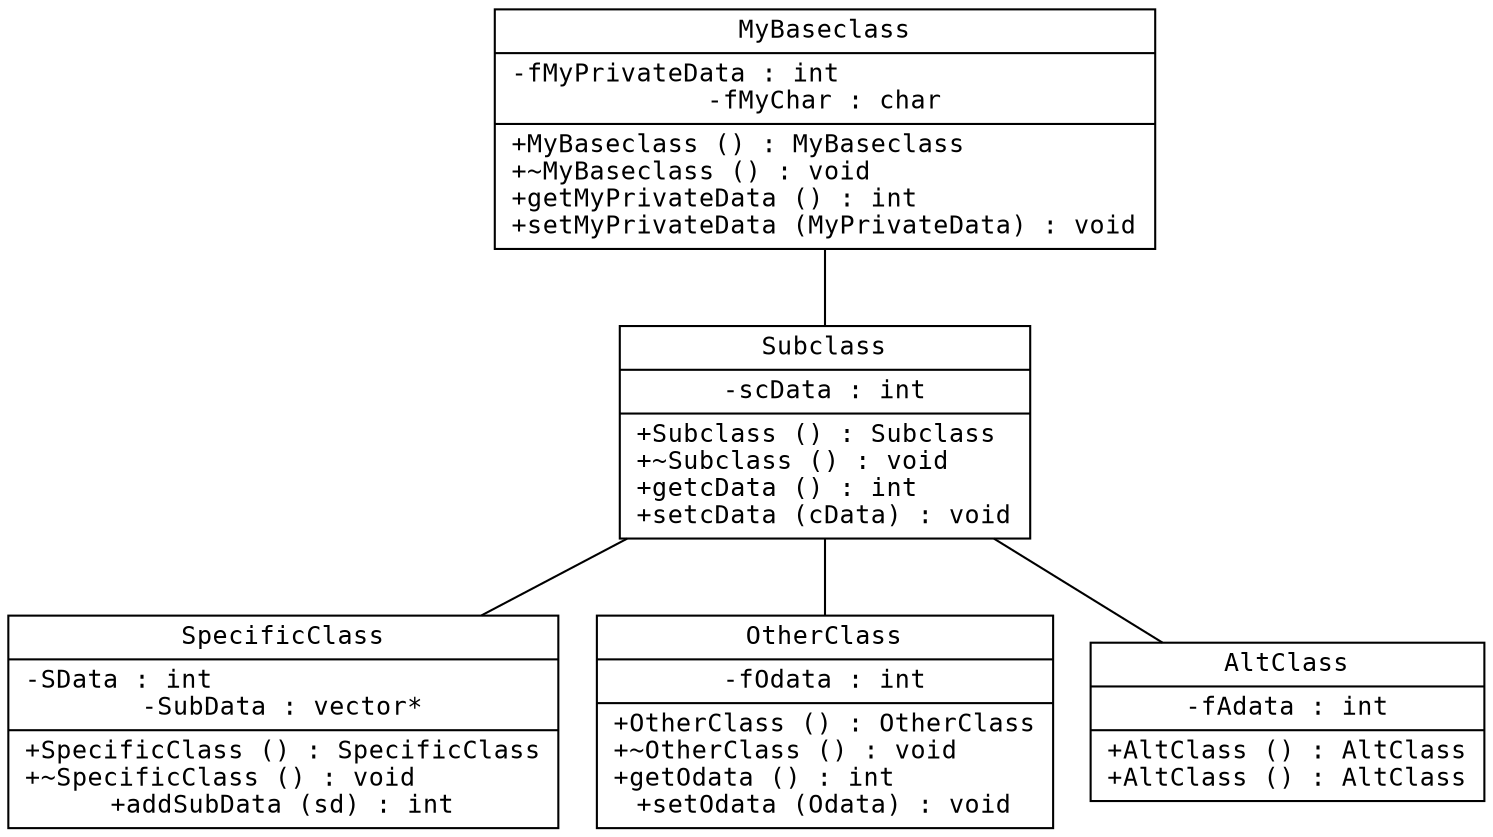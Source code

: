 /**
 * Graph Subclass Generated by Emacs/SRecode on 03:17:17 PM.
 */
digraph structs {
	node [shape=record fontsize=12 fontname=Courier];
	
	"Subclass" [  shape="record" label="{Subclass|-scData : int|+Subclass () : Subclass\l+~Subclass () : void\l+getcData () : int\l+setcData (cData) : void}" pos="0,0" ];
	"MyBaseclass" [  shape="record" label="{MyBaseclass|-fMyPrivateData : int\l-fMyChar : char|+MyBaseclass () : MyBaseclass\l+~MyBaseclass () : void\l+getMyPrivateData () : int\l+setMyPrivateData (MyPrivateData) : void}" pos="0,0" ];
	"MyBaseclass" -> "Subclass" [  arrowhead="none" arrowtail="empty" ];
	"SpecificClass" [  shape="record" label="{SpecificClass|-SData : int\l-SubData : vector*|+SpecificClass () : SpecificClass\l+~SpecificClass () : void\l+addSubData (sd) : int}" pos="0,0" ];
	"Subclass" -> "SpecificClass" [  arrowhead="none" arrowtail="empty" ];
	"OtherClass" [  shape="record" label="{OtherClass|-fOdata : int|+OtherClass () : OtherClass\l+~OtherClass () : void\l+getOdata () : int\l+setOdata (Odata) : void}" pos="0,0" ];
	"Subclass" -> "OtherClass" [  arrowhead="none" arrowtail="empty" ];
	"AltClass" [  shape="record" label="{AltClass|-fAdata : int|+AltClass () : AltClass\l+AltClass () : AltClass}" pos="0,0" ];
	"Subclass" -> "AltClass" [  arrowhead="none" arrowtail="empty" ];
}